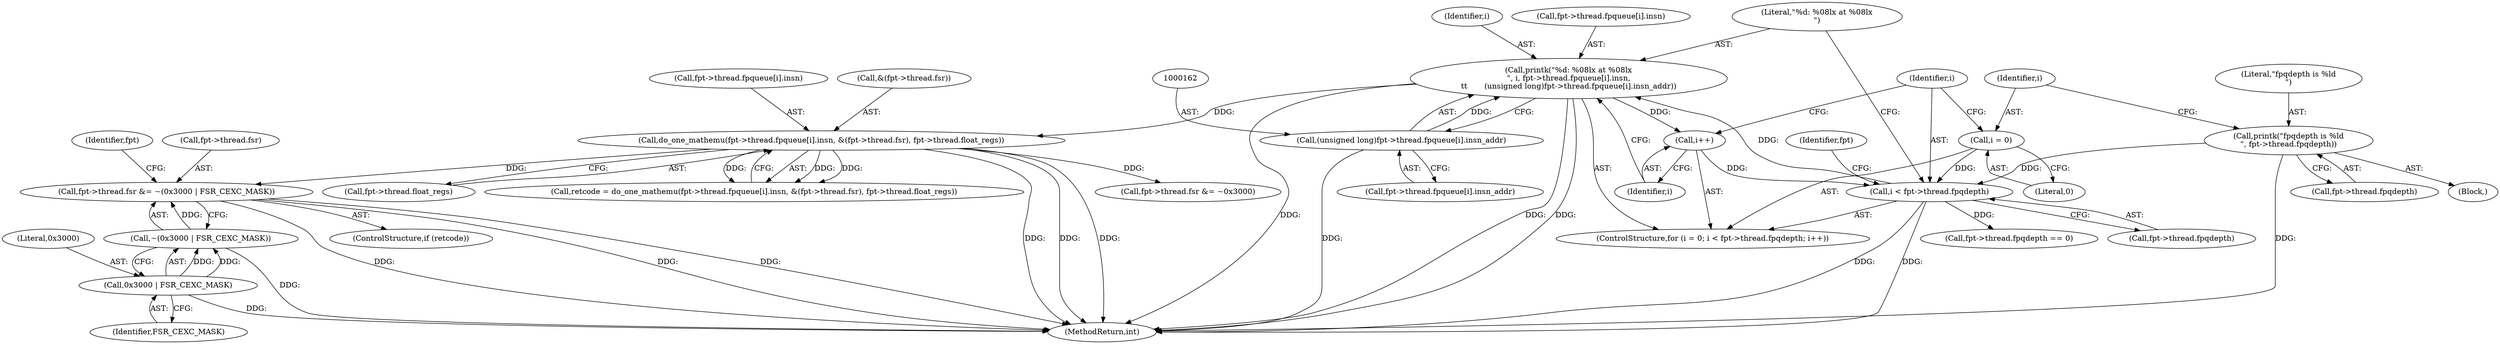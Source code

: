 digraph "0_linux_a8b0ca17b80e92faab46ee7179ba9e99ccb61233_41@API" {
"1000271" [label="(Call,fpt->thread.fsr &= ~(0x3000 | FSR_CEXC_MASK))"];
"1000244" [label="(Call,do_one_mathemu(fpt->thread.fpqueue[i].insn, &(fpt->thread.fsr), fpt->thread.float_regs))"];
"1000149" [label="(Call,printk(\"%d: %08lx at %08lx\n\", i, fpt->thread.fpqueue[i].insn,\n\t\t       (unsigned long)fpt->thread.fpqueue[i].insn_addr))"];
"1000140" [label="(Call,i < fpt->thread.fpqdepth)"];
"1000147" [label="(Call,i++)"];
"1000137" [label="(Call,i = 0)"];
"1000129" [label="(Call,printk(\"fpqdepth is %ld\n\", fpt->thread.fpqdepth))"];
"1000161" [label="(Call,(unsigned long)fpt->thread.fpqueue[i].insn_addr)"];
"1000277" [label="(Call,~(0x3000 | FSR_CEXC_MASK))"];
"1000278" [label="(Call,0x3000 | FSR_CEXC_MASK)"];
"1000137" [label="(Call,i = 0)"];
"1000277" [label="(Call,~(0x3000 | FSR_CEXC_MASK))"];
"1000142" [label="(Call,fpt->thread.fpqdepth)"];
"1000173" [label="(Call,fpt->thread.fpqdepth == 0)"];
"1000282" [label="(Call,fpt->thread.fsr &= ~0x3000)"];
"1000269" [label="(ControlStructure,if (retcode))"];
"1000163" [label="(Call,fpt->thread.fpqueue[i].insn_addr)"];
"1000151" [label="(Identifier,i)"];
"1000147" [label="(Call,i++)"];
"1000130" [label="(Literal,\"fpqdepth is %ld\n\")"];
"1000278" [label="(Call,0x3000 | FSR_CEXC_MASK)"];
"1000131" [label="(Call,fpt->thread.fpqdepth)"];
"1000292" [label="(Identifier,fpt)"];
"1000271" [label="(Call,fpt->thread.fsr &= ~(0x3000 | FSR_CEXC_MASK))"];
"1000280" [label="(Identifier,FSR_CEXC_MASK)"];
"1000254" [label="(Call,&(fpt->thread.fsr))"];
"1000161" [label="(Call,(unsigned long)fpt->thread.fpqueue[i].insn_addr)"];
"1000141" [label="(Identifier,i)"];
"1000152" [label="(Call,fpt->thread.fpqueue[i].insn)"];
"1000111" [label="(Block,)"];
"1000260" [label="(Call,fpt->thread.float_regs)"];
"1000279" [label="(Literal,0x3000)"];
"1000139" [label="(Literal,0)"];
"1000176" [label="(Identifier,fpt)"];
"1000140" [label="(Call,i < fpt->thread.fpqdepth)"];
"1000272" [label="(Call,fpt->thread.fsr)"];
"1000149" [label="(Call,printk(\"%d: %08lx at %08lx\n\", i, fpt->thread.fpqueue[i].insn,\n\t\t       (unsigned long)fpt->thread.fpqueue[i].insn_addr))"];
"1000244" [label="(Call,do_one_mathemu(fpt->thread.fpqueue[i].insn, &(fpt->thread.fsr), fpt->thread.float_regs))"];
"1000136" [label="(ControlStructure,for (i = 0; i < fpt->thread.fpqdepth; i++))"];
"1000245" [label="(Call,fpt->thread.fpqueue[i].insn)"];
"1000129" [label="(Call,printk(\"fpqdepth is %ld\n\", fpt->thread.fpqdepth))"];
"1000150" [label="(Literal,\"%d: %08lx at %08lx\n\")"];
"1000242" [label="(Call,retcode = do_one_mathemu(fpt->thread.fpqueue[i].insn, &(fpt->thread.fsr), fpt->thread.float_regs))"];
"1000298" [label="(MethodReturn,int)"];
"1000148" [label="(Identifier,i)"];
"1000138" [label="(Identifier,i)"];
"1000271" -> "1000269"  [label="AST: "];
"1000271" -> "1000277"  [label="CFG: "];
"1000272" -> "1000271"  [label="AST: "];
"1000277" -> "1000271"  [label="AST: "];
"1000292" -> "1000271"  [label="CFG: "];
"1000271" -> "1000298"  [label="DDG: "];
"1000271" -> "1000298"  [label="DDG: "];
"1000271" -> "1000298"  [label="DDG: "];
"1000244" -> "1000271"  [label="DDG: "];
"1000277" -> "1000271"  [label="DDG: "];
"1000244" -> "1000242"  [label="AST: "];
"1000244" -> "1000260"  [label="CFG: "];
"1000245" -> "1000244"  [label="AST: "];
"1000254" -> "1000244"  [label="AST: "];
"1000260" -> "1000244"  [label="AST: "];
"1000242" -> "1000244"  [label="CFG: "];
"1000244" -> "1000298"  [label="DDG: "];
"1000244" -> "1000298"  [label="DDG: "];
"1000244" -> "1000298"  [label="DDG: "];
"1000244" -> "1000242"  [label="DDG: "];
"1000244" -> "1000242"  [label="DDG: "];
"1000244" -> "1000242"  [label="DDG: "];
"1000149" -> "1000244"  [label="DDG: "];
"1000244" -> "1000282"  [label="DDG: "];
"1000149" -> "1000136"  [label="AST: "];
"1000149" -> "1000161"  [label="CFG: "];
"1000150" -> "1000149"  [label="AST: "];
"1000151" -> "1000149"  [label="AST: "];
"1000152" -> "1000149"  [label="AST: "];
"1000161" -> "1000149"  [label="AST: "];
"1000148" -> "1000149"  [label="CFG: "];
"1000149" -> "1000298"  [label="DDG: "];
"1000149" -> "1000298"  [label="DDG: "];
"1000149" -> "1000298"  [label="DDG: "];
"1000149" -> "1000147"  [label="DDG: "];
"1000140" -> "1000149"  [label="DDG: "];
"1000161" -> "1000149"  [label="DDG: "];
"1000140" -> "1000136"  [label="AST: "];
"1000140" -> "1000142"  [label="CFG: "];
"1000141" -> "1000140"  [label="AST: "];
"1000142" -> "1000140"  [label="AST: "];
"1000150" -> "1000140"  [label="CFG: "];
"1000176" -> "1000140"  [label="CFG: "];
"1000140" -> "1000298"  [label="DDG: "];
"1000140" -> "1000298"  [label="DDG: "];
"1000147" -> "1000140"  [label="DDG: "];
"1000137" -> "1000140"  [label="DDG: "];
"1000129" -> "1000140"  [label="DDG: "];
"1000140" -> "1000173"  [label="DDG: "];
"1000147" -> "1000136"  [label="AST: "];
"1000147" -> "1000148"  [label="CFG: "];
"1000148" -> "1000147"  [label="AST: "];
"1000141" -> "1000147"  [label="CFG: "];
"1000137" -> "1000136"  [label="AST: "];
"1000137" -> "1000139"  [label="CFG: "];
"1000138" -> "1000137"  [label="AST: "];
"1000139" -> "1000137"  [label="AST: "];
"1000141" -> "1000137"  [label="CFG: "];
"1000129" -> "1000111"  [label="AST: "];
"1000129" -> "1000131"  [label="CFG: "];
"1000130" -> "1000129"  [label="AST: "];
"1000131" -> "1000129"  [label="AST: "];
"1000138" -> "1000129"  [label="CFG: "];
"1000129" -> "1000298"  [label="DDG: "];
"1000161" -> "1000163"  [label="CFG: "];
"1000162" -> "1000161"  [label="AST: "];
"1000163" -> "1000161"  [label="AST: "];
"1000161" -> "1000298"  [label="DDG: "];
"1000277" -> "1000278"  [label="CFG: "];
"1000278" -> "1000277"  [label="AST: "];
"1000277" -> "1000298"  [label="DDG: "];
"1000278" -> "1000277"  [label="DDG: "];
"1000278" -> "1000277"  [label="DDG: "];
"1000278" -> "1000280"  [label="CFG: "];
"1000279" -> "1000278"  [label="AST: "];
"1000280" -> "1000278"  [label="AST: "];
"1000278" -> "1000298"  [label="DDG: "];
}
